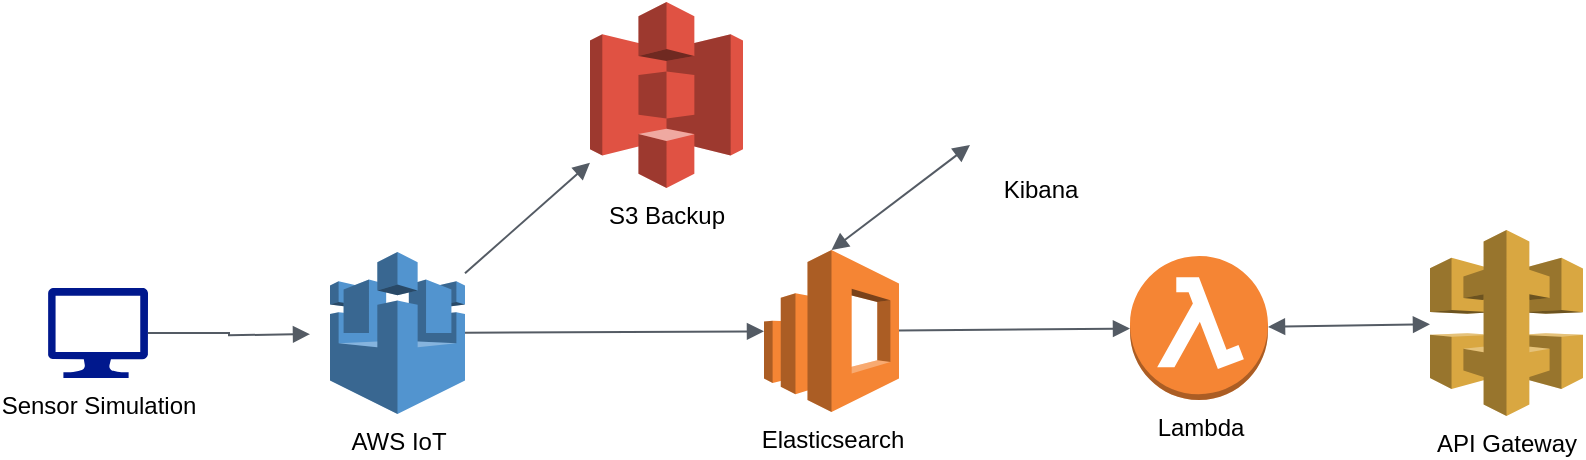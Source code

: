 <mxfile version="12.8.8" type="device"><diagram id="Ht1M8jgEwFfnCIfOTk4-" name="Page-1"><mxGraphModel dx="1116" dy="544" grid="1" gridSize="10" guides="1" tooltips="1" connect="1" arrows="1" fold="1" page="1" pageScale="1" pageWidth="1169" pageHeight="827" math="0" shadow="0"><root><mxCell id="0"/><mxCell id="1" parent="0"/><mxCell id="UXXv1BRbPjvZY6x5i6MC-2" value="AWS IoT" style="outlineConnect=0;dashed=0;verticalLabelPosition=bottom;verticalAlign=top;align=center;html=1;shape=mxgraph.aws3.aws_iot;fillColor=#5294CF;gradientColor=none;" vertex="1" parent="1"><mxGeometry x="300" y="215" width="67.5" height="81" as="geometry"/></mxCell><mxCell id="UXXv1BRbPjvZY6x5i6MC-3" value="S3 Backup" style="outlineConnect=0;dashed=0;verticalLabelPosition=bottom;verticalAlign=top;align=center;html=1;shape=mxgraph.aws3.s3;fillColor=#E05243;gradientColor=none;" vertex="1" parent="1"><mxGeometry x="430" y="90" width="76.5" height="93" as="geometry"/></mxCell><mxCell id="UXXv1BRbPjvZY6x5i6MC-4" value="Elasticsearch" style="outlineConnect=0;dashed=0;verticalLabelPosition=bottom;verticalAlign=top;align=center;html=1;shape=mxgraph.aws3.elasticsearch_service;fillColor=#F58534;gradientColor=none;" vertex="1" parent="1"><mxGeometry x="517" y="214" width="67.5" height="81" as="geometry"/></mxCell><mxCell id="UXXv1BRbPjvZY6x5i6MC-5" value="Kibana" style="shape=image;html=1;verticalAlign=top;verticalLabelPosition=bottom;labelBackgroundColor=#ffffff;imageAspect=0;aspect=fixed;image=https://cdn4.iconfinder.com/data/icons/logos-brands-5/24/kibana-128.png" vertex="1" parent="1"><mxGeometry x="620" y="100" width="70" height="70" as="geometry"/></mxCell><mxCell id="UXXv1BRbPjvZY6x5i6MC-6" value="Lambda" style="outlineConnect=0;dashed=0;verticalLabelPosition=bottom;verticalAlign=top;align=center;html=1;shape=mxgraph.aws3.lambda_function;fillColor=#F58534;gradientColor=none;" vertex="1" parent="1"><mxGeometry x="700" y="217" width="69" height="72" as="geometry"/></mxCell><mxCell id="UXXv1BRbPjvZY6x5i6MC-7" value="API Gateway" style="outlineConnect=0;dashed=0;verticalLabelPosition=bottom;verticalAlign=top;align=center;html=1;shape=mxgraph.aws3.api_gateway;fillColor=#D9A741;gradientColor=none;" vertex="1" parent="1"><mxGeometry x="850" y="204" width="76.5" height="93" as="geometry"/></mxCell><mxCell id="UXXv1BRbPjvZY6x5i6MC-10" value="Sensor Simulation" style="aspect=fixed;pointerEvents=1;shadow=0;dashed=0;html=1;strokeColor=none;labelPosition=center;verticalLabelPosition=bottom;verticalAlign=top;align=center;fillColor=#00188D;shape=mxgraph.azure.computer" vertex="1" parent="1"><mxGeometry x="159" y="233" width="50" height="45" as="geometry"/></mxCell><mxCell id="UXXv1BRbPjvZY6x5i6MC-12" value="" style="html=1;endArrow=block;elbow=vertical;startArrow=none;endFill=1;strokeColor=#545B64;rounded=0;" edge="1" parent="1" source="UXXv1BRbPjvZY6x5i6MC-2" target="UXXv1BRbPjvZY6x5i6MC-4"><mxGeometry width="100" relative="1" as="geometry"><mxPoint x="400" y="255.08" as="sourcePoint"/><mxPoint x="500" y="255.08" as="targetPoint"/></mxGeometry></mxCell><mxCell id="UXXv1BRbPjvZY6x5i6MC-13" value="" style="html=1;endArrow=block;elbow=vertical;startArrow=none;endFill=1;strokeColor=#545B64;rounded=0;" edge="1" parent="1" source="UXXv1BRbPjvZY6x5i6MC-4" target="UXXv1BRbPjvZY6x5i6MC-6"><mxGeometry width="100" relative="1" as="geometry"><mxPoint x="590" y="250.08" as="sourcePoint"/><mxPoint x="690" y="250.08" as="targetPoint"/></mxGeometry></mxCell><mxCell id="UXXv1BRbPjvZY6x5i6MC-14" value="" style="edgeStyle=orthogonalEdgeStyle;html=1;endArrow=block;elbow=vertical;startArrow=none;endFill=1;strokeColor=#545B64;rounded=0;exitX=1;exitY=0.5;exitDx=0;exitDy=0;exitPerimeter=0;" edge="1" parent="1" source="UXXv1BRbPjvZY6x5i6MC-10"><mxGeometry width="100" relative="1" as="geometry"><mxPoint x="190" y="256.08" as="sourcePoint"/><mxPoint x="290" y="256.08" as="targetPoint"/></mxGeometry></mxCell><mxCell id="UXXv1BRbPjvZY6x5i6MC-15" value="" style="html=1;endArrow=block;elbow=vertical;startArrow=none;endFill=1;strokeColor=#545B64;rounded=0;" edge="1" parent="1" source="UXXv1BRbPjvZY6x5i6MC-2" target="UXXv1BRbPjvZY6x5i6MC-3"><mxGeometry width="100" relative="1" as="geometry"><mxPoint x="330" y="200" as="sourcePoint"/><mxPoint x="420.0" y="150.0" as="targetPoint"/></mxGeometry></mxCell><mxCell id="UXXv1BRbPjvZY6x5i6MC-16" value="" style="html=1;endArrow=block;elbow=vertical;startArrow=block;startFill=1;endFill=1;strokeColor=#545B64;rounded=0;exitX=0.5;exitY=0;exitDx=0;exitDy=0;exitPerimeter=0;" edge="1" parent="1" source="UXXv1BRbPjvZY6x5i6MC-4" target="UXXv1BRbPjvZY6x5i6MC-5"><mxGeometry width="100" relative="1" as="geometry"><mxPoint x="480" y="260" as="sourcePoint"/><mxPoint x="580" y="260" as="targetPoint"/></mxGeometry></mxCell><mxCell id="UXXv1BRbPjvZY6x5i6MC-19" value="" style="html=1;endArrow=block;elbow=vertical;startArrow=block;startFill=1;endFill=1;strokeColor=#545B64;rounded=0;" edge="1" parent="1" source="UXXv1BRbPjvZY6x5i6MC-6" target="UXXv1BRbPjvZY6x5i6MC-7"><mxGeometry width="100" relative="1" as="geometry"><mxPoint x="560.75" y="224" as="sourcePoint"/><mxPoint x="630" y="171.523" as="targetPoint"/></mxGeometry></mxCell></root></mxGraphModel></diagram></mxfile>